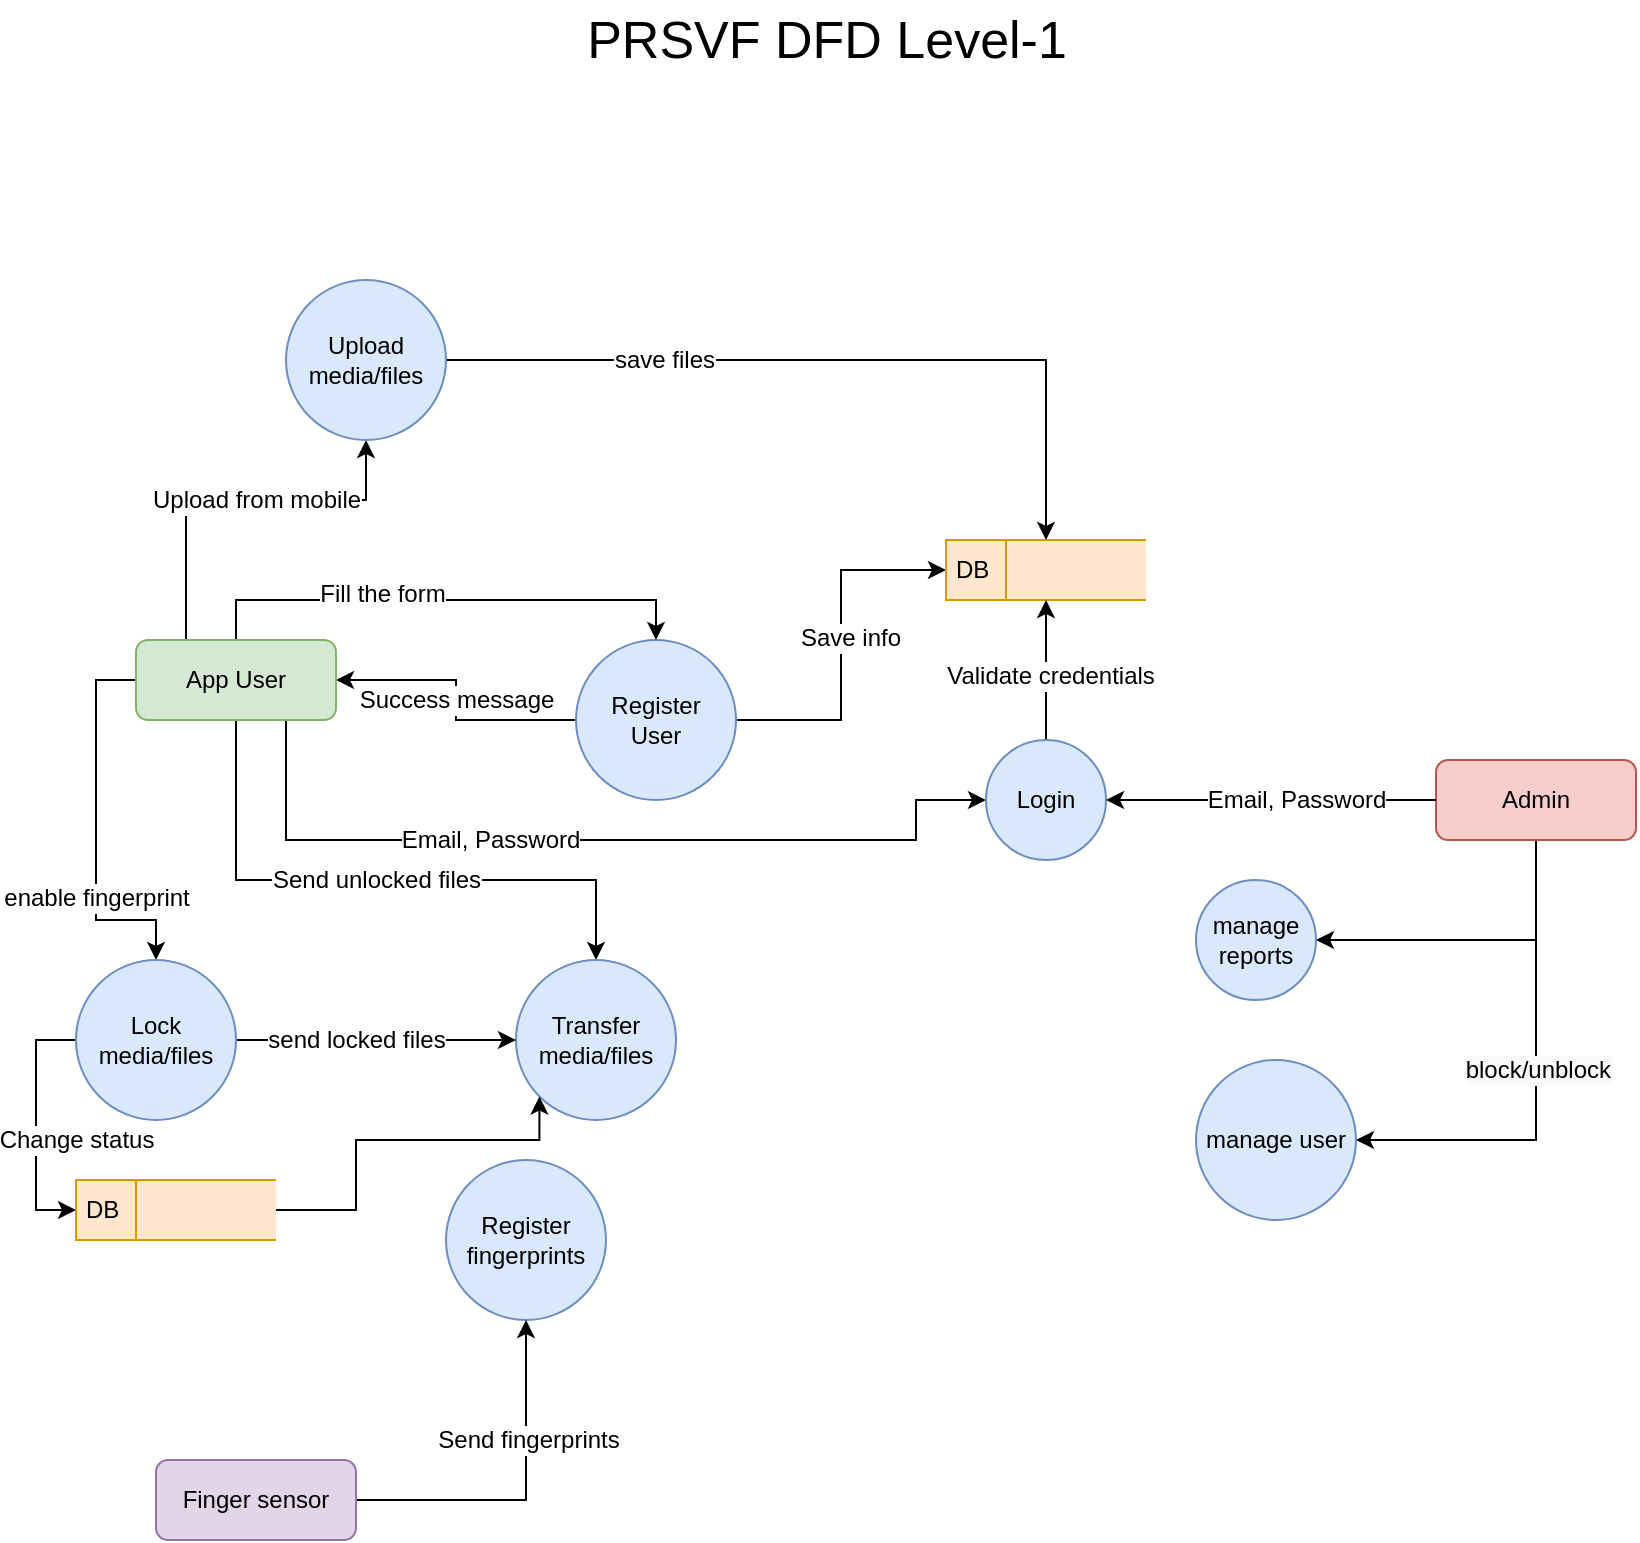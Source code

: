 <mxfile version="18.1.3" type="device"><diagram id="IQSivNQDrGU1Q5KvBxuH" name="Page-1"><mxGraphModel dx="1234" dy="683" grid="1" gridSize="10" guides="1" tooltips="1" connect="1" arrows="1" fold="1" page="1" pageScale="1" pageWidth="850" pageHeight="1100" math="0" shadow="0"><root><mxCell id="0"/><mxCell id="1" parent="0"/><mxCell id="Jui5UHKl7PVtIKXV8CrV-2" value="PRSVF DFD Level-1" style="text;html=1;align=center;verticalAlign=middle;resizable=0;points=[];autosize=1;strokeColor=none;fillColor=none;fontSize=26;" vertex="1" parent="1"><mxGeometry x="295" y="10" width="260" height="40" as="geometry"/></mxCell><mxCell id="Jui5UHKl7PVtIKXV8CrV-8" style="edgeStyle=orthogonalEdgeStyle;rounded=0;orthogonalLoop=1;jettySize=auto;html=1;exitX=0;exitY=0.5;exitDx=0;exitDy=0;entryX=1;entryY=0.5;entryDx=0;entryDy=0;fontSize=12;" edge="1" parent="1" source="Jui5UHKl7PVtIKXV8CrV-4" target="Jui5UHKl7PVtIKXV8CrV-5"><mxGeometry relative="1" as="geometry"/></mxCell><mxCell id="Jui5UHKl7PVtIKXV8CrV-9" value="Success message" style="edgeLabel;html=1;align=center;verticalAlign=middle;resizable=0;points=[];fontSize=12;" vertex="1" connectable="0" parent="Jui5UHKl7PVtIKXV8CrV-8"><mxGeometry x="0.357" y="-2" relative="1" as="geometry"><mxPoint x="15" y="12" as="offset"/></mxGeometry></mxCell><mxCell id="Jui5UHKl7PVtIKXV8CrV-12" style="edgeStyle=orthogonalEdgeStyle;rounded=0;orthogonalLoop=1;jettySize=auto;html=1;exitX=1;exitY=0.5;exitDx=0;exitDy=0;entryX=0;entryY=0.5;entryDx=0;entryDy=0;fontSize=12;" edge="1" parent="1" source="Jui5UHKl7PVtIKXV8CrV-4" target="Jui5UHKl7PVtIKXV8CrV-11"><mxGeometry relative="1" as="geometry"/></mxCell><mxCell id="Jui5UHKl7PVtIKXV8CrV-13" value="Save info" style="edgeLabel;html=1;align=center;verticalAlign=middle;resizable=0;points=[];fontSize=12;" vertex="1" connectable="0" parent="Jui5UHKl7PVtIKXV8CrV-12"><mxGeometry x="0.039" y="-3" relative="1" as="geometry"><mxPoint x="1" as="offset"/></mxGeometry></mxCell><mxCell id="Jui5UHKl7PVtIKXV8CrV-4" value="Register&lt;br&gt;User" style="ellipse;whiteSpace=wrap;html=1;aspect=fixed;fontSize=12;fillColor=#dae8fc;strokeColor=#6c8ebf;" vertex="1" parent="1"><mxGeometry x="300" y="330" width="80" height="80" as="geometry"/></mxCell><mxCell id="Jui5UHKl7PVtIKXV8CrV-7" style="edgeStyle=orthogonalEdgeStyle;rounded=0;orthogonalLoop=1;jettySize=auto;html=1;exitX=0.5;exitY=0;exitDx=0;exitDy=0;entryX=0.5;entryY=0;entryDx=0;entryDy=0;fontSize=12;" edge="1" parent="1" source="Jui5UHKl7PVtIKXV8CrV-5" target="Jui5UHKl7PVtIKXV8CrV-4"><mxGeometry relative="1" as="geometry"/></mxCell><mxCell id="Jui5UHKl7PVtIKXV8CrV-10" value="Fill the form" style="edgeLabel;html=1;align=center;verticalAlign=middle;resizable=0;points=[];fontSize=12;" vertex="1" connectable="0" parent="Jui5UHKl7PVtIKXV8CrV-7"><mxGeometry x="-0.256" y="3" relative="1" as="geometry"><mxPoint as="offset"/></mxGeometry></mxCell><mxCell id="Jui5UHKl7PVtIKXV8CrV-15" style="edgeStyle=orthogonalEdgeStyle;rounded=0;orthogonalLoop=1;jettySize=auto;html=1;exitX=0.75;exitY=1;exitDx=0;exitDy=0;entryX=0;entryY=0.5;entryDx=0;entryDy=0;fontSize=12;" edge="1" parent="1" source="Jui5UHKl7PVtIKXV8CrV-5" target="Jui5UHKl7PVtIKXV8CrV-14"><mxGeometry relative="1" as="geometry"><Array as="points"><mxPoint x="155" y="430"/><mxPoint x="470" y="430"/><mxPoint x="470" y="410"/></Array></mxGeometry></mxCell><mxCell id="Jui5UHKl7PVtIKXV8CrV-16" value="Email, Password" style="edgeLabel;html=1;align=center;verticalAlign=middle;resizable=0;points=[];fontSize=12;" vertex="1" connectable="0" parent="Jui5UHKl7PVtIKXV8CrV-15"><mxGeometry x="-0.246" relative="1" as="geometry"><mxPoint as="offset"/></mxGeometry></mxCell><mxCell id="Jui5UHKl7PVtIKXV8CrV-28" style="edgeStyle=orthogonalEdgeStyle;rounded=0;orthogonalLoop=1;jettySize=auto;html=1;exitX=0;exitY=0.5;exitDx=0;exitDy=0;entryX=0.5;entryY=0;entryDx=0;entryDy=0;fontSize=12;" edge="1" parent="1" source="Jui5UHKl7PVtIKXV8CrV-5" target="Jui5UHKl7PVtIKXV8CrV-27"><mxGeometry relative="1" as="geometry"><Array as="points"><mxPoint x="60" y="350"/><mxPoint x="60" y="470"/><mxPoint x="90" y="470"/></Array></mxGeometry></mxCell><mxCell id="Jui5UHKl7PVtIKXV8CrV-29" value="enable fingerprint" style="edgeLabel;html=1;align=center;verticalAlign=middle;resizable=0;points=[];fontSize=12;" vertex="1" connectable="0" parent="Jui5UHKl7PVtIKXV8CrV-28"><mxGeometry x="0.35" relative="1" as="geometry"><mxPoint as="offset"/></mxGeometry></mxCell><mxCell id="Jui5UHKl7PVtIKXV8CrV-30" value="Send unlocked files" style="edgeStyle=orthogonalEdgeStyle;rounded=0;orthogonalLoop=1;jettySize=auto;html=1;exitX=0.5;exitY=1;exitDx=0;exitDy=0;entryX=0.5;entryY=0;entryDx=0;entryDy=0;fontSize=12;" edge="1" parent="1" source="Jui5UHKl7PVtIKXV8CrV-5" target="Jui5UHKl7PVtIKXV8CrV-26"><mxGeometry relative="1" as="geometry"><Array as="points"><mxPoint x="130" y="450"/><mxPoint x="310" y="450"/></Array></mxGeometry></mxCell><mxCell id="Jui5UHKl7PVtIKXV8CrV-35" style="edgeStyle=orthogonalEdgeStyle;rounded=0;orthogonalLoop=1;jettySize=auto;html=1;exitX=0.25;exitY=0;exitDx=0;exitDy=0;entryX=0.5;entryY=1;entryDx=0;entryDy=0;fontSize=12;" edge="1" parent="1" source="Jui5UHKl7PVtIKXV8CrV-5" target="Jui5UHKl7PVtIKXV8CrV-25"><mxGeometry relative="1" as="geometry"><Array as="points"><mxPoint x="105" y="260"/><mxPoint x="195" y="260"/></Array></mxGeometry></mxCell><mxCell id="Jui5UHKl7PVtIKXV8CrV-36" value="Upload from mobile" style="edgeLabel;html=1;align=center;verticalAlign=middle;resizable=0;points=[];fontSize=12;" vertex="1" connectable="0" parent="Jui5UHKl7PVtIKXV8CrV-35"><mxGeometry x="0.011" relative="1" as="geometry"><mxPoint x="9" as="offset"/></mxGeometry></mxCell><mxCell id="Jui5UHKl7PVtIKXV8CrV-5" value="App User" style="rounded=1;whiteSpace=wrap;html=1;fontSize=12;fillColor=#d5e8d4;strokeColor=#82b366;" vertex="1" parent="1"><mxGeometry x="80" y="330" width="100" height="40" as="geometry"/></mxCell><mxCell id="Jui5UHKl7PVtIKXV8CrV-43" style="edgeStyle=orthogonalEdgeStyle;rounded=0;orthogonalLoop=1;jettySize=auto;html=1;exitX=0.5;exitY=1;exitDx=0;exitDy=0;entryX=1;entryY=0.5;entryDx=0;entryDy=0;fontSize=12;" edge="1" parent="1" source="Jui5UHKl7PVtIKXV8CrV-6" target="Jui5UHKl7PVtIKXV8CrV-42"><mxGeometry relative="1" as="geometry"/></mxCell><mxCell id="Jui5UHKl7PVtIKXV8CrV-45" style="edgeStyle=orthogonalEdgeStyle;rounded=0;orthogonalLoop=1;jettySize=auto;html=1;exitX=0.5;exitY=1;exitDx=0;exitDy=0;entryX=1;entryY=0.5;entryDx=0;entryDy=0;fontSize=12;" edge="1" parent="1" source="Jui5UHKl7PVtIKXV8CrV-6" target="Jui5UHKl7PVtIKXV8CrV-44"><mxGeometry relative="1" as="geometry"/></mxCell><mxCell id="Jui5UHKl7PVtIKXV8CrV-46" value="&amp;nbsp;&lt;span style=&quot;background-color: rgb(248, 249, 250);&quot;&gt;block/unblock&lt;/span&gt;" style="edgeLabel;html=1;align=center;verticalAlign=middle;resizable=0;points=[];fontSize=12;" vertex="1" connectable="0" parent="Jui5UHKl7PVtIKXV8CrV-45"><mxGeometry x="-0.044" y="-1" relative="1" as="geometry"><mxPoint as="offset"/></mxGeometry></mxCell><mxCell id="Jui5UHKl7PVtIKXV8CrV-6" value="Admin" style="rounded=1;whiteSpace=wrap;html=1;fontSize=12;fillColor=#f8cecc;strokeColor=#b85450;" vertex="1" parent="1"><mxGeometry x="730" y="390" width="100" height="40" as="geometry"/></mxCell><mxCell id="Jui5UHKl7PVtIKXV8CrV-11" value="DB" style="html=1;dashed=0;whitespace=wrap;shape=mxgraph.dfd.dataStoreID;align=left;spacingLeft=3;points=[[0,0],[0.5,0],[1,0],[0,0.5],[1,0.5],[0,1],[0.5,1],[1,1]];fontSize=12;fillColor=#ffe6cc;strokeColor=#d79b00;" vertex="1" parent="1"><mxGeometry x="485" y="280" width="100" height="30" as="geometry"/></mxCell><mxCell id="Jui5UHKl7PVtIKXV8CrV-19" style="edgeStyle=orthogonalEdgeStyle;rounded=0;orthogonalLoop=1;jettySize=auto;html=1;exitX=0.5;exitY=0;exitDx=0;exitDy=0;entryX=0.5;entryY=1;entryDx=0;entryDy=0;fontSize=12;" edge="1" parent="1" source="Jui5UHKl7PVtIKXV8CrV-14" target="Jui5UHKl7PVtIKXV8CrV-11"><mxGeometry relative="1" as="geometry"/></mxCell><mxCell id="Jui5UHKl7PVtIKXV8CrV-20" value="Validate credentials" style="edgeLabel;html=1;align=center;verticalAlign=middle;resizable=0;points=[];fontSize=12;" vertex="1" connectable="0" parent="Jui5UHKl7PVtIKXV8CrV-19"><mxGeometry x="-0.086" y="-2" relative="1" as="geometry"><mxPoint as="offset"/></mxGeometry></mxCell><mxCell id="Jui5UHKl7PVtIKXV8CrV-14" value="Login" style="ellipse;whiteSpace=wrap;html=1;aspect=fixed;fontSize=12;fillColor=#dae8fc;strokeColor=#6c8ebf;" vertex="1" parent="1"><mxGeometry x="505" y="380" width="60" height="60" as="geometry"/></mxCell><mxCell id="Jui5UHKl7PVtIKXV8CrV-17" style="edgeStyle=orthogonalEdgeStyle;rounded=0;orthogonalLoop=1;jettySize=auto;html=1;exitX=0;exitY=0.5;exitDx=0;exitDy=0;entryX=1;entryY=0.5;entryDx=0;entryDy=0;fontSize=12;" edge="1" parent="1" source="Jui5UHKl7PVtIKXV8CrV-6" target="Jui5UHKl7PVtIKXV8CrV-14"><mxGeometry relative="1" as="geometry"><mxPoint x="165" y="380" as="sourcePoint"/><mxPoint x="515" y="420" as="targetPoint"/><Array as="points"><mxPoint x="610" y="410"/><mxPoint x="610" y="410"/></Array></mxGeometry></mxCell><mxCell id="Jui5UHKl7PVtIKXV8CrV-18" value="Email, Password" style="edgeLabel;html=1;align=center;verticalAlign=middle;resizable=0;points=[];fontSize=12;" vertex="1" connectable="0" parent="Jui5UHKl7PVtIKXV8CrV-17"><mxGeometry x="-0.246" relative="1" as="geometry"><mxPoint x="-8" as="offset"/></mxGeometry></mxCell><mxCell id="Jui5UHKl7PVtIKXV8CrV-21" value="Register fingerprints" style="ellipse;whiteSpace=wrap;html=1;aspect=fixed;fontSize=12;fillColor=#dae8fc;strokeColor=#6c8ebf;" vertex="1" parent="1"><mxGeometry x="235" y="590" width="80" height="80" as="geometry"/></mxCell><mxCell id="Jui5UHKl7PVtIKXV8CrV-23" style="edgeStyle=orthogonalEdgeStyle;rounded=0;orthogonalLoop=1;jettySize=auto;html=1;exitX=1;exitY=0.5;exitDx=0;exitDy=0;entryX=0.5;entryY=1;entryDx=0;entryDy=0;fontSize=12;" edge="1" parent="1" source="Jui5UHKl7PVtIKXV8CrV-22" target="Jui5UHKl7PVtIKXV8CrV-21"><mxGeometry relative="1" as="geometry"><mxPoint x="205" y="760" as="sourcePoint"/></mxGeometry></mxCell><mxCell id="Jui5UHKl7PVtIKXV8CrV-24" value="Send fingerprints" style="edgeLabel;html=1;align=center;verticalAlign=middle;resizable=0;points=[];fontSize=12;" vertex="1" connectable="0" parent="Jui5UHKl7PVtIKXV8CrV-23"><mxGeometry x="0.312" y="-1" relative="1" as="geometry"><mxPoint as="offset"/></mxGeometry></mxCell><mxCell id="Jui5UHKl7PVtIKXV8CrV-22" value="Finger sensor" style="rounded=1;whiteSpace=wrap;html=1;fontSize=12;fillColor=#e1d5e7;strokeColor=#9673a6;" vertex="1" parent="1"><mxGeometry x="90" y="740" width="100" height="40" as="geometry"/></mxCell><mxCell id="Jui5UHKl7PVtIKXV8CrV-33" style="edgeStyle=orthogonalEdgeStyle;rounded=0;orthogonalLoop=1;jettySize=auto;html=1;exitX=1;exitY=0.5;exitDx=0;exitDy=0;entryX=0.5;entryY=0;entryDx=0;entryDy=0;fontSize=12;" edge="1" parent="1" source="Jui5UHKl7PVtIKXV8CrV-25" target="Jui5UHKl7PVtIKXV8CrV-11"><mxGeometry relative="1" as="geometry"/></mxCell><mxCell id="Jui5UHKl7PVtIKXV8CrV-34" value="save files" style="edgeLabel;html=1;align=center;verticalAlign=middle;resizable=0;points=[];fontSize=12;" vertex="1" connectable="0" parent="Jui5UHKl7PVtIKXV8CrV-33"><mxGeometry x="-0.441" relative="1" as="geometry"><mxPoint as="offset"/></mxGeometry></mxCell><mxCell id="Jui5UHKl7PVtIKXV8CrV-25" value="Upload media/files" style="ellipse;whiteSpace=wrap;html=1;aspect=fixed;fontSize=12;fillColor=#dae8fc;strokeColor=#6c8ebf;" vertex="1" parent="1"><mxGeometry x="155" y="150" width="80" height="80" as="geometry"/></mxCell><mxCell id="Jui5UHKl7PVtIKXV8CrV-26" value="Transfer media/files" style="ellipse;whiteSpace=wrap;html=1;aspect=fixed;fontSize=12;fillColor=#dae8fc;strokeColor=#6c8ebf;" vertex="1" parent="1"><mxGeometry x="270" y="490" width="80" height="80" as="geometry"/></mxCell><mxCell id="Jui5UHKl7PVtIKXV8CrV-31" style="edgeStyle=orthogonalEdgeStyle;rounded=0;orthogonalLoop=1;jettySize=auto;html=1;exitX=1;exitY=0.5;exitDx=0;exitDy=0;entryX=0;entryY=0.5;entryDx=0;entryDy=0;fontSize=12;" edge="1" parent="1" source="Jui5UHKl7PVtIKXV8CrV-27" target="Jui5UHKl7PVtIKXV8CrV-26"><mxGeometry relative="1" as="geometry"/></mxCell><mxCell id="Jui5UHKl7PVtIKXV8CrV-32" value="send locked files" style="edgeLabel;html=1;align=center;verticalAlign=middle;resizable=0;points=[];fontSize=12;" vertex="1" connectable="0" parent="Jui5UHKl7PVtIKXV8CrV-31"><mxGeometry x="-0.343" y="2" relative="1" as="geometry"><mxPoint x="14" y="2" as="offset"/></mxGeometry></mxCell><mxCell id="Jui5UHKl7PVtIKXV8CrV-38" style="edgeStyle=orthogonalEdgeStyle;rounded=0;orthogonalLoop=1;jettySize=auto;html=1;exitX=0;exitY=0.5;exitDx=0;exitDy=0;entryX=0;entryY=0.5;entryDx=0;entryDy=0;fontSize=12;" edge="1" parent="1" source="Jui5UHKl7PVtIKXV8CrV-27" target="Jui5UHKl7PVtIKXV8CrV-37"><mxGeometry relative="1" as="geometry"/></mxCell><mxCell id="Jui5UHKl7PVtIKXV8CrV-39" value="Change status" style="edgeLabel;html=1;align=center;verticalAlign=middle;resizable=0;points=[];fontSize=12;" vertex="1" connectable="0" parent="Jui5UHKl7PVtIKXV8CrV-38"><mxGeometry x="0.024" relative="1" as="geometry"><mxPoint x="20" y="6" as="offset"/></mxGeometry></mxCell><mxCell id="Jui5UHKl7PVtIKXV8CrV-27" value="Lock media/files" style="ellipse;whiteSpace=wrap;html=1;aspect=fixed;fontSize=12;fillColor=#dae8fc;strokeColor=#6c8ebf;" vertex="1" parent="1"><mxGeometry x="50" y="490" width="80" height="80" as="geometry"/></mxCell><mxCell id="Jui5UHKl7PVtIKXV8CrV-41" style="edgeStyle=orthogonalEdgeStyle;rounded=0;orthogonalLoop=1;jettySize=auto;html=1;exitX=1;exitY=0.5;exitDx=0;exitDy=0;entryX=0;entryY=1;entryDx=0;entryDy=0;fontSize=12;" edge="1" parent="1" source="Jui5UHKl7PVtIKXV8CrV-37" target="Jui5UHKl7PVtIKXV8CrV-26"><mxGeometry relative="1" as="geometry"><Array as="points"><mxPoint x="190" y="615"/><mxPoint x="190" y="580"/><mxPoint x="282" y="580"/></Array></mxGeometry></mxCell><mxCell id="Jui5UHKl7PVtIKXV8CrV-37" value="DB" style="html=1;dashed=0;whitespace=wrap;shape=mxgraph.dfd.dataStoreID;align=left;spacingLeft=3;points=[[0,0],[0.5,0],[1,0],[0,0.5],[1,0.5],[0,1],[0.5,1],[1,1]];fontSize=12;fillColor=#ffe6cc;strokeColor=#d79b00;" vertex="1" parent="1"><mxGeometry x="50" y="600" width="100" height="30" as="geometry"/></mxCell><mxCell id="Jui5UHKl7PVtIKXV8CrV-42" value="manage reports" style="ellipse;whiteSpace=wrap;html=1;aspect=fixed;fontSize=12;fillColor=#dae8fc;strokeColor=#6c8ebf;" vertex="1" parent="1"><mxGeometry x="610" y="450" width="60" height="60" as="geometry"/></mxCell><mxCell id="Jui5UHKl7PVtIKXV8CrV-44" value="manage user" style="ellipse;whiteSpace=wrap;html=1;aspect=fixed;fontSize=12;fillColor=#dae8fc;strokeColor=#6c8ebf;" vertex="1" parent="1"><mxGeometry x="610" y="540" width="80" height="80" as="geometry"/></mxCell></root></mxGraphModel></diagram></mxfile>